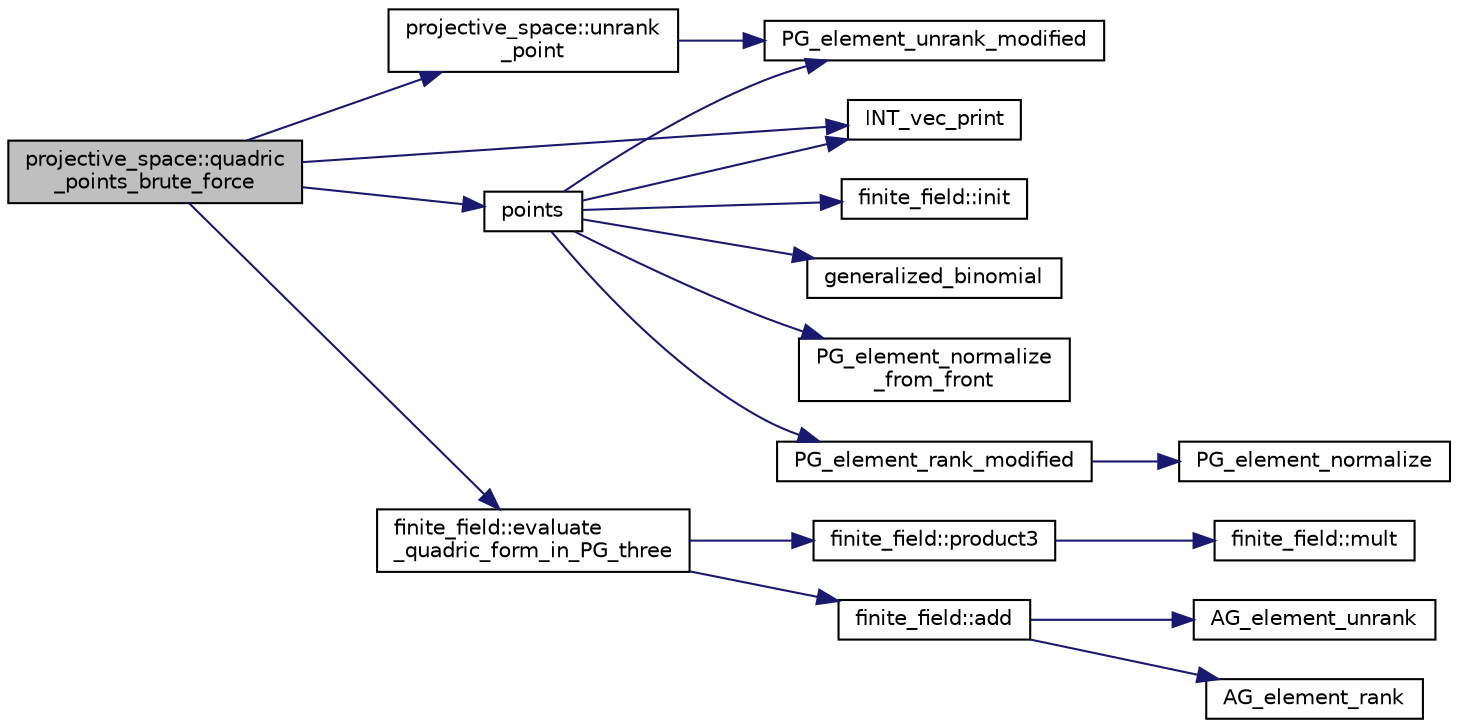digraph "projective_space::quadric_points_brute_force"
{
  edge [fontname="Helvetica",fontsize="10",labelfontname="Helvetica",labelfontsize="10"];
  node [fontname="Helvetica",fontsize="10",shape=record];
  rankdir="LR";
  Node3033 [label="projective_space::quadric\l_points_brute_force",height=0.2,width=0.4,color="black", fillcolor="grey75", style="filled", fontcolor="black"];
  Node3033 -> Node3034 [color="midnightblue",fontsize="10",style="solid",fontname="Helvetica"];
  Node3034 [label="projective_space::unrank\l_point",height=0.2,width=0.4,color="black", fillcolor="white", style="filled",URL="$d2/d17/classprojective__space.html#a3cb7917af4c5f1590b660d4bf907e0fa"];
  Node3034 -> Node3035 [color="midnightblue",fontsize="10",style="solid",fontname="Helvetica"];
  Node3035 [label="PG_element_unrank_modified",height=0.2,width=0.4,color="black", fillcolor="white", style="filled",URL="$d4/d67/geometry_8h.html#a83ae9b605d496f6a90345303f6efae64"];
  Node3033 -> Node3036 [color="midnightblue",fontsize="10",style="solid",fontname="Helvetica"];
  Node3036 [label="finite_field::evaluate\l_quadric_form_in_PG_three",height=0.2,width=0.4,color="black", fillcolor="white", style="filled",URL="$df/d5a/classfinite__field.html#a45884a0fc7244d9080460ebbb703c6f1"];
  Node3036 -> Node3037 [color="midnightblue",fontsize="10",style="solid",fontname="Helvetica"];
  Node3037 [label="finite_field::product3",height=0.2,width=0.4,color="black", fillcolor="white", style="filled",URL="$df/d5a/classfinite__field.html#ada2d8411665cb720cf2bf78ba41a2f1d"];
  Node3037 -> Node3038 [color="midnightblue",fontsize="10",style="solid",fontname="Helvetica"];
  Node3038 [label="finite_field::mult",height=0.2,width=0.4,color="black", fillcolor="white", style="filled",URL="$df/d5a/classfinite__field.html#a24fb5917aa6d4d656fd855b7f44a13b0"];
  Node3036 -> Node3039 [color="midnightblue",fontsize="10",style="solid",fontname="Helvetica"];
  Node3039 [label="finite_field::add",height=0.2,width=0.4,color="black", fillcolor="white", style="filled",URL="$df/d5a/classfinite__field.html#a8f12328a27500f3c7be0c849ebbc9d14"];
  Node3039 -> Node3040 [color="midnightblue",fontsize="10",style="solid",fontname="Helvetica"];
  Node3040 [label="AG_element_unrank",height=0.2,width=0.4,color="black", fillcolor="white", style="filled",URL="$d4/d67/geometry_8h.html#a4a33b86c87b2879b97cfa1327abe2885"];
  Node3039 -> Node3041 [color="midnightblue",fontsize="10",style="solid",fontname="Helvetica"];
  Node3041 [label="AG_element_rank",height=0.2,width=0.4,color="black", fillcolor="white", style="filled",URL="$d4/d67/geometry_8h.html#ab2ac908d07dd8038fd996e26bdc75c17"];
  Node3033 -> Node3042 [color="midnightblue",fontsize="10",style="solid",fontname="Helvetica"];
  Node3042 [label="INT_vec_print",height=0.2,width=0.4,color="black", fillcolor="white", style="filled",URL="$df/dbf/sajeeb_8_c.html#a79a5901af0b47dd0d694109543c027fe"];
  Node3033 -> Node3043 [color="midnightblue",fontsize="10",style="solid",fontname="Helvetica"];
  Node3043 [label="points",height=0.2,width=0.4,color="black", fillcolor="white", style="filled",URL="$d7/d83/points_8_c.html#a8a498513b4415e1a4628a70fb6b26817"];
  Node3043 -> Node3044 [color="midnightblue",fontsize="10",style="solid",fontname="Helvetica"];
  Node3044 [label="finite_field::init",height=0.2,width=0.4,color="black", fillcolor="white", style="filled",URL="$df/d5a/classfinite__field.html#a13e75e8165b27464935b50368ee8313c"];
  Node3043 -> Node3045 [color="midnightblue",fontsize="10",style="solid",fontname="Helvetica"];
  Node3045 [label="generalized_binomial",height=0.2,width=0.4,color="black", fillcolor="white", style="filled",URL="$d2/d7c/combinatorics_8_c.html#a24762dc22e45175d18ec1ec1d2556ae8"];
  Node3043 -> Node3035 [color="midnightblue",fontsize="10",style="solid",fontname="Helvetica"];
  Node3043 -> Node3042 [color="midnightblue",fontsize="10",style="solid",fontname="Helvetica"];
  Node3043 -> Node3046 [color="midnightblue",fontsize="10",style="solid",fontname="Helvetica"];
  Node3046 [label="PG_element_normalize\l_from_front",height=0.2,width=0.4,color="black", fillcolor="white", style="filled",URL="$d4/d67/geometry_8h.html#af675caf5f9975573455c8d93cb56bf95"];
  Node3043 -> Node3047 [color="midnightblue",fontsize="10",style="solid",fontname="Helvetica"];
  Node3047 [label="PG_element_rank_modified",height=0.2,width=0.4,color="black", fillcolor="white", style="filled",URL="$d4/d67/geometry_8h.html#a9cd1a8bf5b88a038e33862f6c2c3dd36"];
  Node3047 -> Node3048 [color="midnightblue",fontsize="10",style="solid",fontname="Helvetica"];
  Node3048 [label="PG_element_normalize",height=0.2,width=0.4,color="black", fillcolor="white", style="filled",URL="$df/de4/projective_8_c.html#a5a4c3c1158bad6bab0d786c616bd0996"];
}
